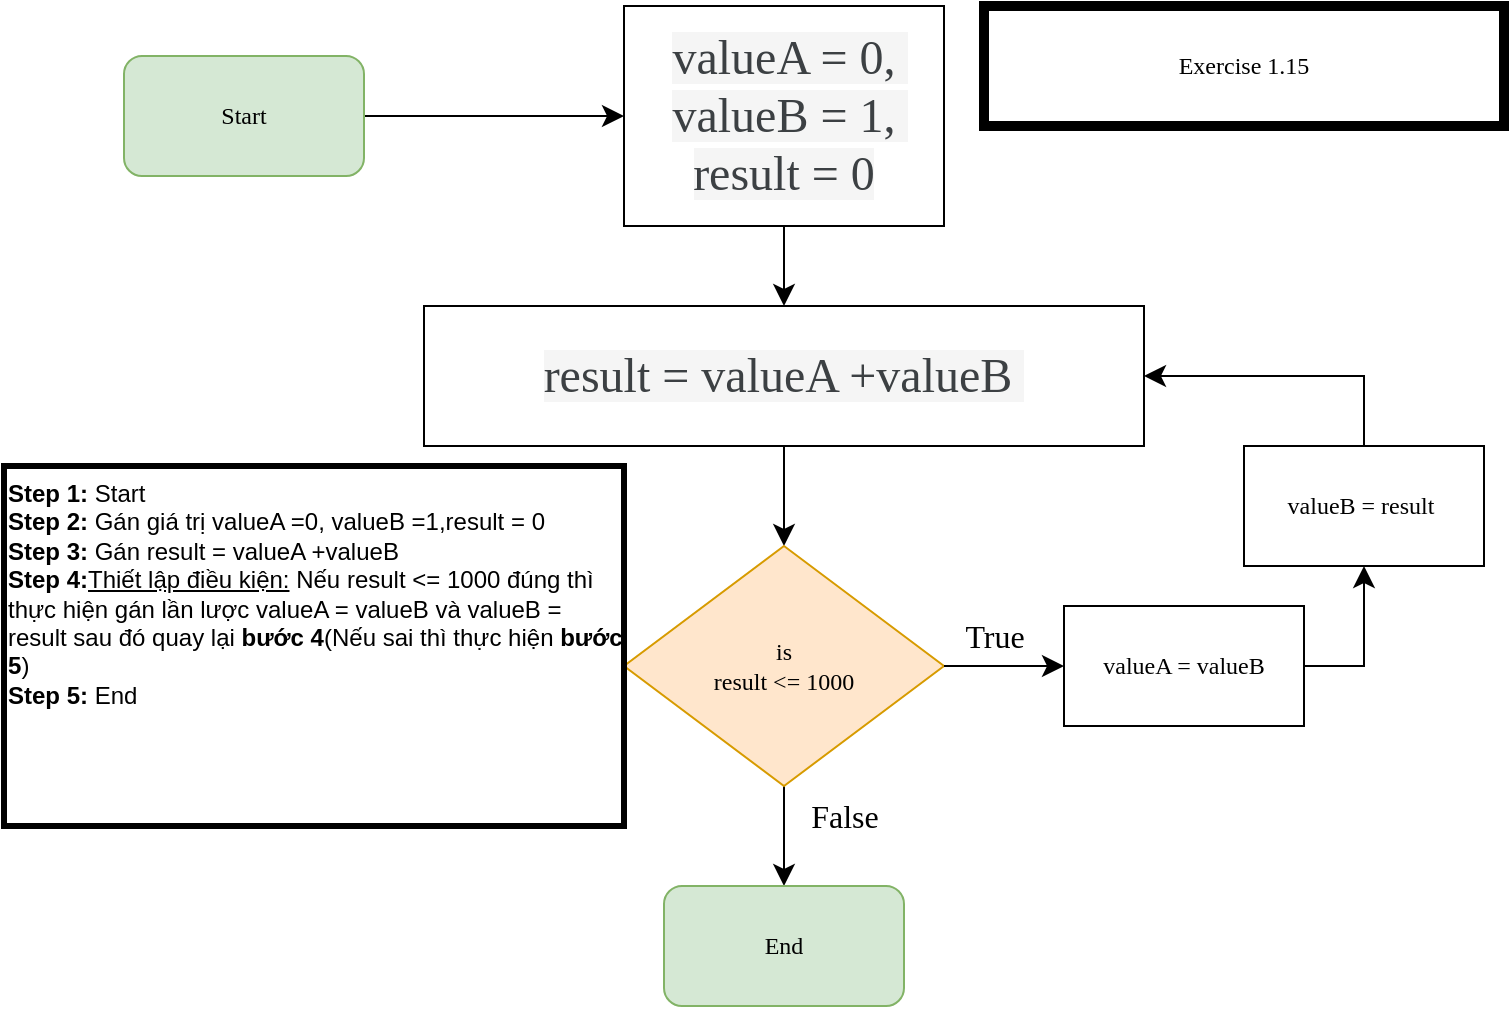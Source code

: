 <mxfile version="24.7.16">
  <diagram name="Trang-1" id="Bekt-y-PJ1qCdeKItsAY">
    <mxGraphModel dx="1132" dy="454" grid="1" gridSize="10" guides="1" tooltips="1" connect="1" arrows="1" fold="1" page="0" pageScale="1" pageWidth="827" pageHeight="1169" math="1" shadow="0">
      <root>
        <mxCell id="0" />
        <mxCell id="1" parent="0" />
        <mxCell id="-fYXBGmqB5nLXMHsJgcJ-5" value="" style="edgeStyle=none;curved=1;rounded=0;orthogonalLoop=1;jettySize=auto;html=1;fontSize=12;startSize=8;endSize=8;entryX=0;entryY=0.5;entryDx=0;entryDy=0;exitX=1;exitY=0.5;exitDx=0;exitDy=0;fontFamily=Times New Roman;" parent="1" source="-fYXBGmqB5nLXMHsJgcJ-1" target="-fYXBGmqB5nLXMHsJgcJ-6" edge="1">
          <mxGeometry relative="1" as="geometry">
            <mxPoint x="150" y="40" as="targetPoint" />
          </mxGeometry>
        </mxCell>
        <mxCell id="-fYXBGmqB5nLXMHsJgcJ-1" value="Start" style="rounded=1;whiteSpace=wrap;html=1;fillColor=#d5e8d4;strokeColor=#82b366;fontFamily=Times New Roman;" parent="1" vertex="1">
          <mxGeometry x="-180" y="55" width="120" height="60" as="geometry" />
        </mxCell>
        <mxCell id="-fYXBGmqB5nLXMHsJgcJ-10" value="" style="edgeStyle=none;curved=1;rounded=0;orthogonalLoop=1;jettySize=auto;html=1;fontSize=12;startSize=8;endSize=8;exitX=0.5;exitY=1;exitDx=0;exitDy=0;entryX=0.5;entryY=0;entryDx=0;entryDy=0;fontFamily=Times New Roman;" parent="1" source="-fYXBGmqB5nLXMHsJgcJ-6" target="-fYXBGmqB5nLXMHsJgcJ-9" edge="1">
          <mxGeometry relative="1" as="geometry" />
        </mxCell>
        <mxCell id="-fYXBGmqB5nLXMHsJgcJ-6" value="&lt;span style=&quot;color: rgb(60, 64, 67); font-size: 24px; text-align: start; white-space-collapse: preserve; background-color: rgb(245, 245, 245);&quot;&gt;valueA = 0, valueB = 1, result = 0&lt;/span&gt;" style="rounded=0;whiteSpace=wrap;html=1;fontFamily=Times New Roman;" parent="1" vertex="1">
          <mxGeometry x="70" y="30" width="160" height="110" as="geometry" />
        </mxCell>
        <mxCell id="-fYXBGmqB5nLXMHsJgcJ-8" value="Exercise 1.15" style="rounded=0;whiteSpace=wrap;html=1;strokeWidth=5;fontFamily=Times New Roman;" parent="1" vertex="1">
          <mxGeometry x="250" y="30" width="260" height="60" as="geometry" />
        </mxCell>
        <mxCell id="-fYXBGmqB5nLXMHsJgcJ-13" value="" style="edgeStyle=none;curved=1;rounded=0;orthogonalLoop=1;jettySize=auto;html=1;fontSize=12;startSize=8;endSize=8;fontFamily=Times New Roman;" parent="1" source="-fYXBGmqB5nLXMHsJgcJ-9" target="-fYXBGmqB5nLXMHsJgcJ-12" edge="1">
          <mxGeometry relative="1" as="geometry" />
        </mxCell>
        <mxCell id="-fYXBGmqB5nLXMHsJgcJ-9" value="&lt;div style=&quot;&quot;&gt;&lt;font color=&quot;#3c4043&quot;&gt;&lt;span style=&quot;font-size: 24px; white-space-collapse: preserve; background-color: rgb(245, 245, 245);&quot;&gt;result = valueA +valueB &lt;/span&gt;&lt;/font&gt;&lt;/div&gt;" style="rounded=0;whiteSpace=wrap;html=1;align=center;fontFamily=Times New Roman;" parent="1" vertex="1">
          <mxGeometry x="-30" y="180" width="360" height="70" as="geometry" />
        </mxCell>
        <mxCell id="-fYXBGmqB5nLXMHsJgcJ-18" value="" style="edgeStyle=none;curved=1;rounded=0;orthogonalLoop=1;jettySize=auto;html=1;fontSize=12;startSize=8;endSize=8;fontFamily=Times New Roman;" parent="1" source="-fYXBGmqB5nLXMHsJgcJ-12" edge="1">
          <mxGeometry relative="1" as="geometry">
            <mxPoint x="150" y="470" as="targetPoint" />
          </mxGeometry>
        </mxCell>
        <mxCell id="-fYXBGmqB5nLXMHsJgcJ-12" value="is&lt;div&gt;result &amp;lt;= 1000&lt;/div&gt;" style="rhombus;whiteSpace=wrap;html=1;fillColor=#ffe6cc;strokeColor=#d79b00;fontFamily=Times New Roman;" parent="1" vertex="1">
          <mxGeometry x="70" y="300" width="160" height="120" as="geometry" />
        </mxCell>
        <mxCell id="-fYXBGmqB5nLXMHsJgcJ-16" value="" style="edgeStyle=orthogonalEdgeStyle;rounded=0;orthogonalLoop=1;jettySize=auto;html=1;exitX=1;exitY=0.5;exitDx=0;exitDy=0;fontSize=12;startSize=8;endSize=8;entryX=0;entryY=0.5;entryDx=0;entryDy=0;fontFamily=Times New Roman;" parent="1" source="-fYXBGmqB5nLXMHsJgcJ-12" target="-fYXBGmqB5nLXMHsJgcJ-19" edge="1">
          <mxGeometry relative="1" as="geometry">
            <mxPoint x="530" y="360" as="targetPoint" />
            <mxPoint x="230" y="360" as="sourcePoint" />
            <Array as="points" />
          </mxGeometry>
        </mxCell>
        <mxCell id="-fYXBGmqB5nLXMHsJgcJ-15" value="True" style="text;html=1;align=center;verticalAlign=middle;resizable=0;points=[];autosize=1;strokeColor=none;fillColor=none;fontSize=16;fontFamily=Times New Roman;" parent="1" vertex="1">
          <mxGeometry x="230" y="330" width="50" height="30" as="geometry" />
        </mxCell>
        <mxCell id="-fYXBGmqB5nLXMHsJgcJ-21" value="" style="edgeStyle=orthogonalEdgeStyle;rounded=0;orthogonalLoop=1;jettySize=auto;html=1;fontSize=12;startSize=8;endSize=8;fontFamily=Times New Roman;exitX=1;exitY=0.5;exitDx=0;exitDy=0;" parent="1" source="-fYXBGmqB5nLXMHsJgcJ-19" target="-fYXBGmqB5nLXMHsJgcJ-20" edge="1">
          <mxGeometry relative="1" as="geometry" />
        </mxCell>
        <mxCell id="-fYXBGmqB5nLXMHsJgcJ-19" value="valueA = valueB" style="whiteSpace=wrap;html=1;fontFamily=Times New Roman;" parent="1" vertex="1">
          <mxGeometry x="290" y="330" width="120" height="60" as="geometry" />
        </mxCell>
        <mxCell id="-fYXBGmqB5nLXMHsJgcJ-22" style="edgeStyle=orthogonalEdgeStyle;rounded=0;orthogonalLoop=1;jettySize=auto;html=1;entryX=1;entryY=0.5;entryDx=0;entryDy=0;fontSize=12;startSize=8;endSize=8;exitX=0.5;exitY=0;exitDx=0;exitDy=0;fontFamily=Times New Roman;" parent="1" source="-fYXBGmqB5nLXMHsJgcJ-20" target="-fYXBGmqB5nLXMHsJgcJ-9" edge="1">
          <mxGeometry relative="1" as="geometry">
            <Array as="points">
              <mxPoint x="440" y="215" />
            </Array>
          </mxGeometry>
        </mxCell>
        <mxCell id="-fYXBGmqB5nLXMHsJgcJ-20" value="valueB = result&amp;nbsp;" style="whiteSpace=wrap;html=1;fontFamily=Times New Roman;" parent="1" vertex="1">
          <mxGeometry x="380" y="250" width="120" height="60" as="geometry" />
        </mxCell>
        <mxCell id="-fYXBGmqB5nLXMHsJgcJ-23" value="End" style="rounded=1;whiteSpace=wrap;html=1;fillColor=#d5e8d4;strokeColor=#82b366;fontFamily=Times New Roman;" parent="1" vertex="1">
          <mxGeometry x="90" y="470" width="120" height="60" as="geometry" />
        </mxCell>
        <mxCell id="-fYXBGmqB5nLXMHsJgcJ-24" value="False" style="text;html=1;align=center;verticalAlign=middle;resizable=0;points=[];autosize=1;strokeColor=none;fillColor=none;fontSize=16;fontFamily=Times New Roman;" parent="1" vertex="1">
          <mxGeometry x="150" y="420" width="60" height="30" as="geometry" />
        </mxCell>
        <mxCell id="GPguVBvdiYBfZy5awKlW-1" value="&lt;b&gt;Step 1:&lt;/b&gt; Start&lt;div&gt;&lt;b&gt;Step 2:&lt;/b&gt; Gán giá trị valueA =0, valueB =1,result = 0&lt;/div&gt;&lt;div&gt;&lt;b&gt;Step 3:&lt;/b&gt; Gán result = valueA +valueB&amp;nbsp;&lt;/div&gt;&lt;div&gt;&lt;b&gt;Step 4:&lt;/b&gt;&lt;u&gt;Thiết lập điều kiện:&lt;/u&gt;&lt;b&gt;&amp;nbsp;&lt;/b&gt;Nếu result &amp;lt;= 1000 đúng thì thực hiện gán lần lược valueA = valueB và valueB = result sau đó quay lại &lt;b&gt;bước 4&lt;/b&gt;(Nếu sai thì thực hiện &lt;b&gt;bước 5&lt;/b&gt;)&lt;/div&gt;&lt;div&gt;&lt;b&gt;Step 5:&lt;/b&gt; End&lt;/div&gt;" style="rounded=0;whiteSpace=wrap;html=1;strokeWidth=3;verticalAlign=top;align=left;" parent="1" vertex="1">
          <mxGeometry x="-240" y="260" width="310" height="180" as="geometry" />
        </mxCell>
      </root>
    </mxGraphModel>
  </diagram>
</mxfile>
